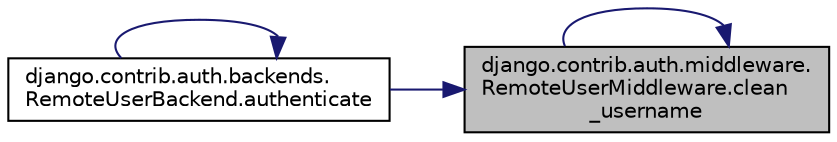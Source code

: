 digraph "django.contrib.auth.middleware.RemoteUserMiddleware.clean_username"
{
 // LATEX_PDF_SIZE
  edge [fontname="Helvetica",fontsize="10",labelfontname="Helvetica",labelfontsize="10"];
  node [fontname="Helvetica",fontsize="10",shape=record];
  rankdir="RL";
  Node1 [label="django.contrib.auth.middleware.\lRemoteUserMiddleware.clean\l_username",height=0.2,width=0.4,color="black", fillcolor="grey75", style="filled", fontcolor="black",tooltip=" "];
  Node1 -> Node2 [dir="back",color="midnightblue",fontsize="10",style="solid",fontname="Helvetica"];
  Node2 [label="django.contrib.auth.backends.\lRemoteUserBackend.authenticate",height=0.2,width=0.4,color="black", fillcolor="white", style="filled",URL="$dd/ddf/classdjango_1_1contrib_1_1auth_1_1backends_1_1_remote_user_backend.html#ac8cf8664a101ff979ca3d3c4ff6f7bc7",tooltip=" "];
  Node2 -> Node2 [dir="back",color="midnightblue",fontsize="10",style="solid",fontname="Helvetica"];
  Node1 -> Node1 [dir="back",color="midnightblue",fontsize="10",style="solid",fontname="Helvetica"];
}
